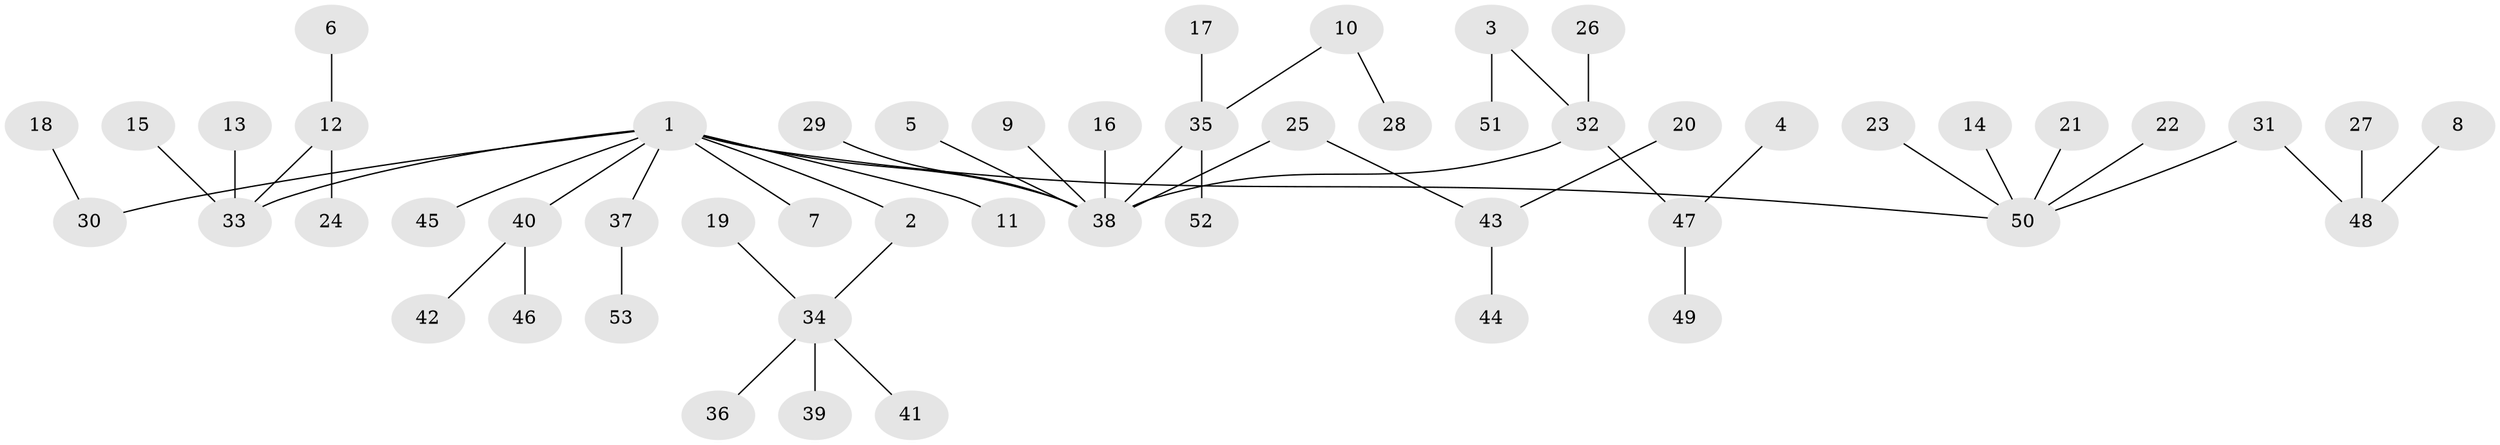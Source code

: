 // original degree distribution, {7: 0.009523809523809525, 4: 0.0761904761904762, 6: 0.02857142857142857, 3: 0.13333333333333333, 2: 0.20952380952380953, 5: 0.01904761904761905, 1: 0.5238095238095238}
// Generated by graph-tools (version 1.1) at 2025/26/03/09/25 03:26:27]
// undirected, 53 vertices, 52 edges
graph export_dot {
graph [start="1"]
  node [color=gray90,style=filled];
  1;
  2;
  3;
  4;
  5;
  6;
  7;
  8;
  9;
  10;
  11;
  12;
  13;
  14;
  15;
  16;
  17;
  18;
  19;
  20;
  21;
  22;
  23;
  24;
  25;
  26;
  27;
  28;
  29;
  30;
  31;
  32;
  33;
  34;
  35;
  36;
  37;
  38;
  39;
  40;
  41;
  42;
  43;
  44;
  45;
  46;
  47;
  48;
  49;
  50;
  51;
  52;
  53;
  1 -- 2 [weight=1.0];
  1 -- 7 [weight=1.0];
  1 -- 11 [weight=1.0];
  1 -- 30 [weight=1.0];
  1 -- 33 [weight=1.0];
  1 -- 37 [weight=1.0];
  1 -- 38 [weight=1.0];
  1 -- 40 [weight=1.0];
  1 -- 45 [weight=1.0];
  1 -- 50 [weight=1.0];
  2 -- 34 [weight=1.0];
  3 -- 32 [weight=1.0];
  3 -- 51 [weight=1.0];
  4 -- 47 [weight=1.0];
  5 -- 38 [weight=1.0];
  6 -- 12 [weight=1.0];
  8 -- 48 [weight=1.0];
  9 -- 38 [weight=1.0];
  10 -- 28 [weight=1.0];
  10 -- 35 [weight=1.0];
  12 -- 24 [weight=1.0];
  12 -- 33 [weight=1.0];
  13 -- 33 [weight=1.0];
  14 -- 50 [weight=1.0];
  15 -- 33 [weight=1.0];
  16 -- 38 [weight=1.0];
  17 -- 35 [weight=1.0];
  18 -- 30 [weight=1.0];
  19 -- 34 [weight=1.0];
  20 -- 43 [weight=1.0];
  21 -- 50 [weight=1.0];
  22 -- 50 [weight=1.0];
  23 -- 50 [weight=1.0];
  25 -- 38 [weight=1.0];
  25 -- 43 [weight=1.0];
  26 -- 32 [weight=1.0];
  27 -- 48 [weight=1.0];
  29 -- 38 [weight=1.0];
  31 -- 48 [weight=1.0];
  31 -- 50 [weight=1.0];
  32 -- 38 [weight=1.0];
  32 -- 47 [weight=1.0];
  34 -- 36 [weight=1.0];
  34 -- 39 [weight=1.0];
  34 -- 41 [weight=1.0];
  35 -- 38 [weight=1.0];
  35 -- 52 [weight=1.0];
  37 -- 53 [weight=1.0];
  40 -- 42 [weight=1.0];
  40 -- 46 [weight=1.0];
  43 -- 44 [weight=1.0];
  47 -- 49 [weight=1.0];
}
